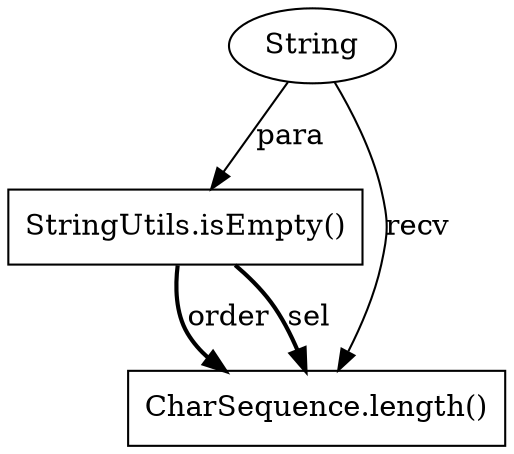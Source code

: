 digraph "AUG" {

  1 [ label="StringUtils.isEmpty()" shape="box" ];
  2 [ label="String" shape="ellipse" ];
  3 [ label="CharSequence.length()" shape="box" ];
  2 -> 1 [ label="para" style="solid" ];
  1 -> 3 [ label="order" style="bold" ];
  1 -> 3 [ label="sel" style="bold" ];
  2 -> 3 [ label="recv" style="solid" ];
}
